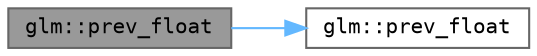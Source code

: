 digraph "glm::prev_float"
{
 // LATEX_PDF_SIZE
  bgcolor="transparent";
  edge [fontname=Terminal,fontsize=10,labelfontname=Helvetica,labelfontsize=10];
  node [fontname=Terminal,fontsize=10,shape=box,height=0.2,width=0.4];
  rankdir="LR";
  Node1 [label="glm::prev_float",height=0.2,width=0.4,color="gray40", fillcolor="grey60", style="filled", fontcolor="black",tooltip=" "];
  Node1 -> Node2 [color="steelblue1",style="solid"];
  Node2 [label="glm::prev_float",height=0.2,width=0.4,color="grey40", fillcolor="white", style="filled",URL="$group__gtc__ulp.html#gaf2a8466ad7470fcafaf91b24b43d1d4d",tooltip=" "];
}
